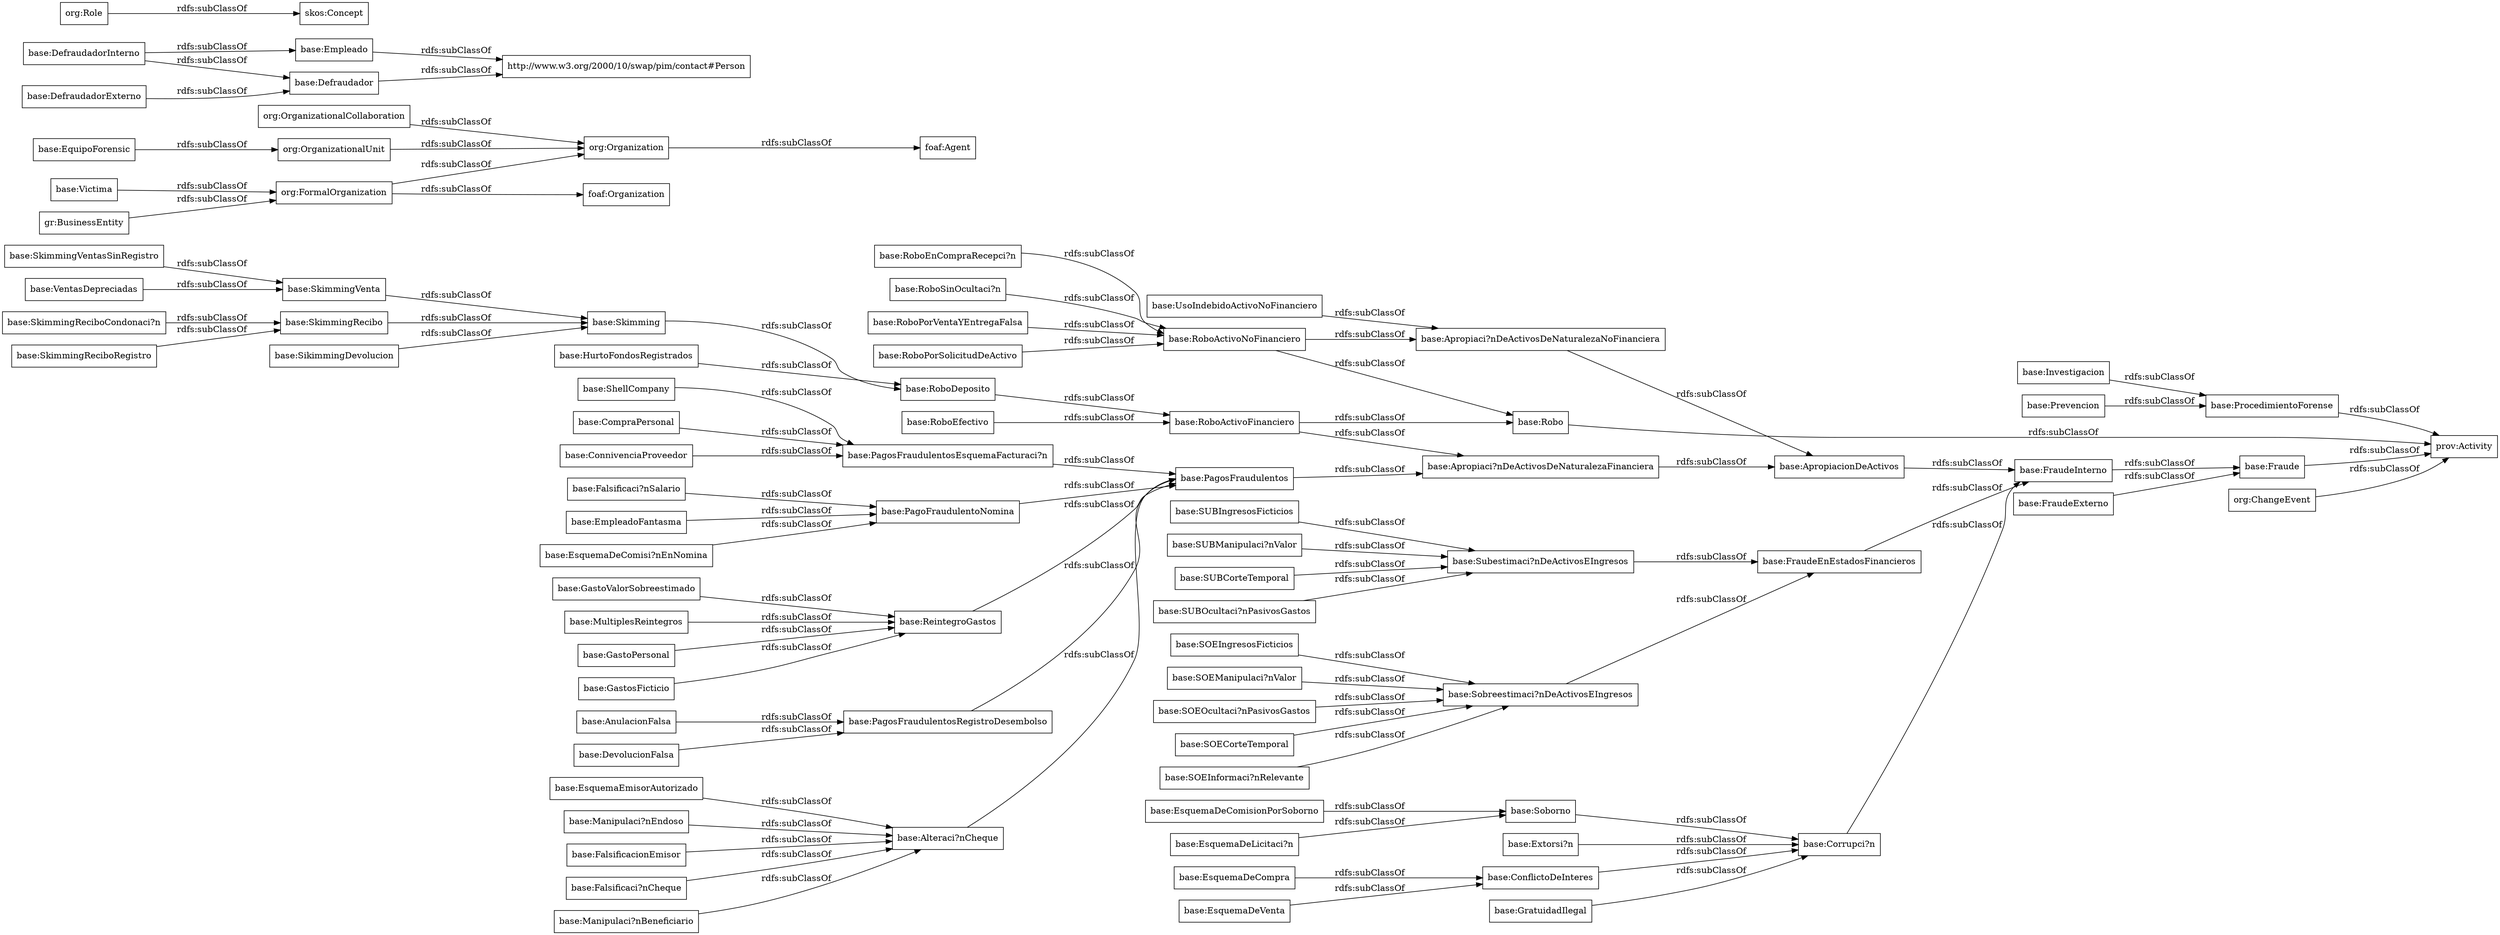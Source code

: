 digraph ar2dtool_diagram { 
rankdir=LR;
size="1000"
node [shape = rectangle, color="black"]; "base:Apropiaci?nDeActivosDeNaturalezaNoFinanciera" "base:RoboEfectivo" "base:SkimmingReciboCondonaci?n" "base:Soborno" "base:MultiplesReintegros" "base:EsquemaDeComisionPorSoborno" "base:SUBOcultaci?nPasivosGastos" "base:SUBIngresosFicticios" "base:GratuidadIlegal" "base:GastoPersonal" "base:EsquemaDeComisi?nEnNomina" "base:SkimmingVentasSinRegistro" "base:RoboPorSolicitudDeActivo" "base:Victima" "base:GastosFicticio" "base:VentasDepreciadas" "base:EsquemaEmisorAutorizado" "base:Alteraci?nCheque" "base:ProcedimientoForense" "base:SkimmingVenta" "base:FraudeInterno" "base:GastoValorSobreestimado" "base:Prevencion" "base:SUBManipulaci?nValor" "base:FraudeExterno" "base:EsquemaDeCompra" "base:SOEIngresosFicticios" "http://www.w3.org/2000/10/swap/pim/contact#Person" "org:OrganizationalUnit" "base:PagosFraudulentos" "base:PagosFraudulentosEsquemaFacturaci?n" "base:ConnivenciaProveedor" "base:DefraudadorInterno" "base:DevolucionFalsa" "base:EquipoForensic" "base:SOEManipulaci?nValor" "base:Fraude" "base:Sobreestimaci?nDeActivosEIngresos" "base:SOEOcultaci?nPasivosGastos" "org:Organization" "base:Empleado" "base:Manipulaci?nEndoso" "base:RoboActivoNoFinanciero" "base:Falsificaci?nSalario" "base:PagoFraudulentoNomina" "base:UsoIndebidoActivoNoFinanciero" "base:DefraudadorExterno" "base:SkimmingReciboRegistro" "base:RoboEnCompraRecepci?n" "base:HurtoFondosRegistrados" "base:EsquemaDeVenta" "base:FalsificacionEmisor" "base:ApropiacionDeActivos" "base:RoboDeposito" "base:SUBCorteTemporal" "base:Defraudador" "base:SkimmingRecibo" "base:SOECorteTemporal" "base:ConflictoDeInteres" "base:Skimming" "base:AnulacionFalsa" "base:ShellCompany" "base:SOEInformaci?nRelevante" "base:RoboActivoFinanciero" "base:Investigacion" "base:Falsificaci?nCheque" "base:CompraPersonal" "base:Robo" "base:Corrupci?n" "base:Subestimaci?nDeActivosEIngresos" "base:FraudeEnEstadosFinancieros" "base:Extorsi?n" "base:RoboSinOcultaci?n" "base:EmpleadoFantasma" "base:Manipulaci?nBeneficiario" "base:SikimmingDevolucion" "base:ReintegroGastos" "base:Apropiaci?nDeActivosDeNaturalezaFinanciera" "base:PagosFraudulentosRegistroDesembolso" "base:EsquemaDeLicitaci?n" "base:RoboPorVentaYEntregaFalsa" "org:FormalOrganization" "org:OrganizationalCollaboration" "org:Role" "org:ChangeEvent" ; /*classes style*/
	"base:SUBOcultaci?nPasivosGastos" -> "base:Subestimaci?nDeActivosEIngresos" [ label = "rdfs:subClassOf" ];
	"base:Apropiaci?nDeActivosDeNaturalezaFinanciera" -> "base:ApropiacionDeActivos" [ label = "rdfs:subClassOf" ];
	"base:ApropiacionDeActivos" -> "base:FraudeInterno" [ label = "rdfs:subClassOf" ];
	"org:Role" -> "skos:Concept" [ label = "rdfs:subClassOf" ];
	"base:SUBCorteTemporal" -> "base:Subestimaci?nDeActivosEIngresos" [ label = "rdfs:subClassOf" ];
	"org:OrganizationalUnit" -> "org:Organization" [ label = "rdfs:subClassOf" ];
	"base:UsoIndebidoActivoNoFinanciero" -> "base:Apropiaci?nDeActivosDeNaturalezaNoFinanciera" [ label = "rdfs:subClassOf" ];
	"base:ConflictoDeInteres" -> "base:Corrupci?n" [ label = "rdfs:subClassOf" ];
	"base:MultiplesReintegros" -> "base:ReintegroGastos" [ label = "rdfs:subClassOf" ];
	"base:SkimmingVentasSinRegistro" -> "base:SkimmingVenta" [ label = "rdfs:subClassOf" ];
	"base:RoboActivoNoFinanciero" -> "base:Robo" [ label = "rdfs:subClassOf" ];
	"base:RoboActivoNoFinanciero" -> "base:Apropiaci?nDeActivosDeNaturalezaNoFinanciera" [ label = "rdfs:subClassOf" ];
	"base:EsquemaDeComisionPorSoborno" -> "base:Soborno" [ label = "rdfs:subClassOf" ];
	"base:PagosFraudulentosEsquemaFacturaci?n" -> "base:PagosFraudulentos" [ label = "rdfs:subClassOf" ];
	"base:PagosFraudulentos" -> "base:Apropiaci?nDeActivosDeNaturalezaFinanciera" [ label = "rdfs:subClassOf" ];
	"base:PagosFraudulentosRegistroDesembolso" -> "base:PagosFraudulentos" [ label = "rdfs:subClassOf" ];
	"base:SkimmingReciboCondonaci?n" -> "base:SkimmingRecibo" [ label = "rdfs:subClassOf" ];
	"base:EsquemaDeCompra" -> "base:ConflictoDeInteres" [ label = "rdfs:subClassOf" ];
	"base:Alteraci?nCheque" -> "base:PagosFraudulentos" [ label = "rdfs:subClassOf" ];
	"base:RoboEfectivo" -> "base:RoboActivoFinanciero" [ label = "rdfs:subClassOf" ];
	"base:Defraudador" -> "http://www.w3.org/2000/10/swap/pim/contact#Person" [ label = "rdfs:subClassOf" ];
	"base:EsquemaEmisorAutorizado" -> "base:Alteraci?nCheque" [ label = "rdfs:subClassOf" ];
	"base:GastoValorSobreestimado" -> "base:ReintegroGastos" [ label = "rdfs:subClassOf" ];
	"base:SOEInformaci?nRelevante" -> "base:Sobreestimaci?nDeActivosEIngresos" [ label = "rdfs:subClassOf" ];
	"base:Manipulaci?nEndoso" -> "base:Alteraci?nCheque" [ label = "rdfs:subClassOf" ];
	"base:Extorsi?n" -> "base:Corrupci?n" [ label = "rdfs:subClassOf" ];
	"base:Corrupci?n" -> "base:FraudeInterno" [ label = "rdfs:subClassOf" ];
	"base:SUBManipulaci?nValor" -> "base:Subestimaci?nDeActivosEIngresos" [ label = "rdfs:subClassOf" ];
	"base:Victima" -> "org:FormalOrganization" [ label = "rdfs:subClassOf" ];
	"base:Skimming" -> "base:RoboDeposito" [ label = "rdfs:subClassOf" ];
	"base:HurtoFondosRegistrados" -> "base:RoboDeposito" [ label = "rdfs:subClassOf" ];
	"base:SikimmingDevolucion" -> "base:Skimming" [ label = "rdfs:subClassOf" ];
	"base:FraudeInterno" -> "base:Fraude" [ label = "rdfs:subClassOf" ];
	"base:Empleado" -> "http://www.w3.org/2000/10/swap/pim/contact#Person" [ label = "rdfs:subClassOf" ];
	"base:RoboSinOcultaci?n" -> "base:RoboActivoNoFinanciero" [ label = "rdfs:subClassOf" ];
	"base:ShellCompany" -> "base:PagosFraudulentosEsquemaFacturaci?n" [ label = "rdfs:subClassOf" ];
	"base:EsquemaDeVenta" -> "base:ConflictoDeInteres" [ label = "rdfs:subClassOf" ];
	"base:ReintegroGastos" -> "base:PagosFraudulentos" [ label = "rdfs:subClassOf" ];
	"base:FraudeEnEstadosFinancieros" -> "base:FraudeInterno" [ label = "rdfs:subClassOf" ];
	"base:SkimmingVenta" -> "base:Skimming" [ label = "rdfs:subClassOf" ];
	"org:Organization" -> "foaf:Agent" [ label = "rdfs:subClassOf" ];
	"base:RoboActivoFinanciero" -> "base:Robo" [ label = "rdfs:subClassOf" ];
	"base:RoboActivoFinanciero" -> "base:Apropiaci?nDeActivosDeNaturalezaFinanciera" [ label = "rdfs:subClassOf" ];
	"base:DefraudadorInterno" -> "base:Empleado" [ label = "rdfs:subClassOf" ];
	"base:DefraudadorInterno" -> "base:Defraudador" [ label = "rdfs:subClassOf" ];
	"base:Sobreestimaci?nDeActivosEIngresos" -> "base:FraudeEnEstadosFinancieros" [ label = "rdfs:subClassOf" ];
	"base:Falsificaci?nSalario" -> "base:PagoFraudulentoNomina" [ label = "rdfs:subClassOf" ];
	"base:EmpleadoFantasma" -> "base:PagoFraudulentoNomina" [ label = "rdfs:subClassOf" ];
	"base:SkimmingRecibo" -> "base:Skimming" [ label = "rdfs:subClassOf" ];
	"base:FraudeExterno" -> "base:Fraude" [ label = "rdfs:subClassOf" ];
	"base:Robo" -> "prov:Activity" [ label = "rdfs:subClassOf" ];
	"org:ChangeEvent" -> "prov:Activity" [ label = "rdfs:subClassOf" ];
	"base:ConnivenciaProveedor" -> "base:PagosFraudulentosEsquemaFacturaci?n" [ label = "rdfs:subClassOf" ];
	"base:RoboPorSolicitudDeActivo" -> "base:RoboActivoNoFinanciero" [ label = "rdfs:subClassOf" ];
	"base:SUBIngresosFicticios" -> "base:Subestimaci?nDeActivosEIngresos" [ label = "rdfs:subClassOf" ];
	"base:EquipoForensic" -> "org:OrganizationalUnit" [ label = "rdfs:subClassOf" ];
	"base:RoboDeposito" -> "base:RoboActivoFinanciero" [ label = "rdfs:subClassOf" ];
	"base:GratuidadIlegal" -> "base:Corrupci?n" [ label = "rdfs:subClassOf" ];
	"base:EsquemaDeLicitaci?n" -> "base:Soborno" [ label = "rdfs:subClassOf" ];
	"base:Manipulaci?nBeneficiario" -> "base:Alteraci?nCheque" [ label = "rdfs:subClassOf" ];
	"base:RoboPorVentaYEntregaFalsa" -> "base:RoboActivoNoFinanciero" [ label = "rdfs:subClassOf" ];
	"base:FalsificacionEmisor" -> "base:Alteraci?nCheque" [ label = "rdfs:subClassOf" ];
	"org:OrganizationalCollaboration" -> "org:Organization" [ label = "rdfs:subClassOf" ];
	"base:SOEManipulaci?nValor" -> "base:Sobreestimaci?nDeActivosEIngresos" [ label = "rdfs:subClassOf" ];
	"base:EsquemaDeComisi?nEnNomina" -> "base:PagoFraudulentoNomina" [ label = "rdfs:subClassOf" ];
	"base:Prevencion" -> "base:ProcedimientoForense" [ label = "rdfs:subClassOf" ];
	"base:SOEOcultaci?nPasivosGastos" -> "base:Sobreestimaci?nDeActivosEIngresos" [ label = "rdfs:subClassOf" ];
	"base:DevolucionFalsa" -> "base:PagosFraudulentosRegistroDesembolso" [ label = "rdfs:subClassOf" ];
	"base:GastosFicticio" -> "base:ReintegroGastos" [ label = "rdfs:subClassOf" ];
	"base:Subestimaci?nDeActivosEIngresos" -> "base:FraudeEnEstadosFinancieros" [ label = "rdfs:subClassOf" ];
	"base:Investigacion" -> "base:ProcedimientoForense" [ label = "rdfs:subClassOf" ];
	"gr:BusinessEntity" -> "org:FormalOrganization" [ label = "rdfs:subClassOf" ];
	"base:PagoFraudulentoNomina" -> "base:PagosFraudulentos" [ label = "rdfs:subClassOf" ];
	"base:Falsificaci?nCheque" -> "base:Alteraci?nCheque" [ label = "rdfs:subClassOf" ];
	"base:CompraPersonal" -> "base:PagosFraudulentosEsquemaFacturaci?n" [ label = "rdfs:subClassOf" ];
	"base:ProcedimientoForense" -> "prov:Activity" [ label = "rdfs:subClassOf" ];
	"base:DefraudadorExterno" -> "base:Defraudador" [ label = "rdfs:subClassOf" ];
	"base:SkimmingReciboRegistro" -> "base:SkimmingRecibo" [ label = "rdfs:subClassOf" ];
	"base:AnulacionFalsa" -> "base:PagosFraudulentosRegistroDesembolso" [ label = "rdfs:subClassOf" ];
	"base:Apropiaci?nDeActivosDeNaturalezaNoFinanciera" -> "base:ApropiacionDeActivos" [ label = "rdfs:subClassOf" ];
	"base:GastoPersonal" -> "base:ReintegroGastos" [ label = "rdfs:subClassOf" ];
	"base:RoboEnCompraRecepci?n" -> "base:RoboActivoNoFinanciero" [ label = "rdfs:subClassOf" ];
	"base:VentasDepreciadas" -> "base:SkimmingVenta" [ label = "rdfs:subClassOf" ];
	"base:SOECorteTemporal" -> "base:Sobreestimaci?nDeActivosEIngresos" [ label = "rdfs:subClassOf" ];
	"base:Fraude" -> "prov:Activity" [ label = "rdfs:subClassOf" ];
	"base:SOEIngresosFicticios" -> "base:Sobreestimaci?nDeActivosEIngresos" [ label = "rdfs:subClassOf" ];
	"base:Soborno" -> "base:Corrupci?n" [ label = "rdfs:subClassOf" ];
	"org:FormalOrganization" -> "org:Organization" [ label = "rdfs:subClassOf" ];
	"org:FormalOrganization" -> "foaf:Organization" [ label = "rdfs:subClassOf" ];

}
